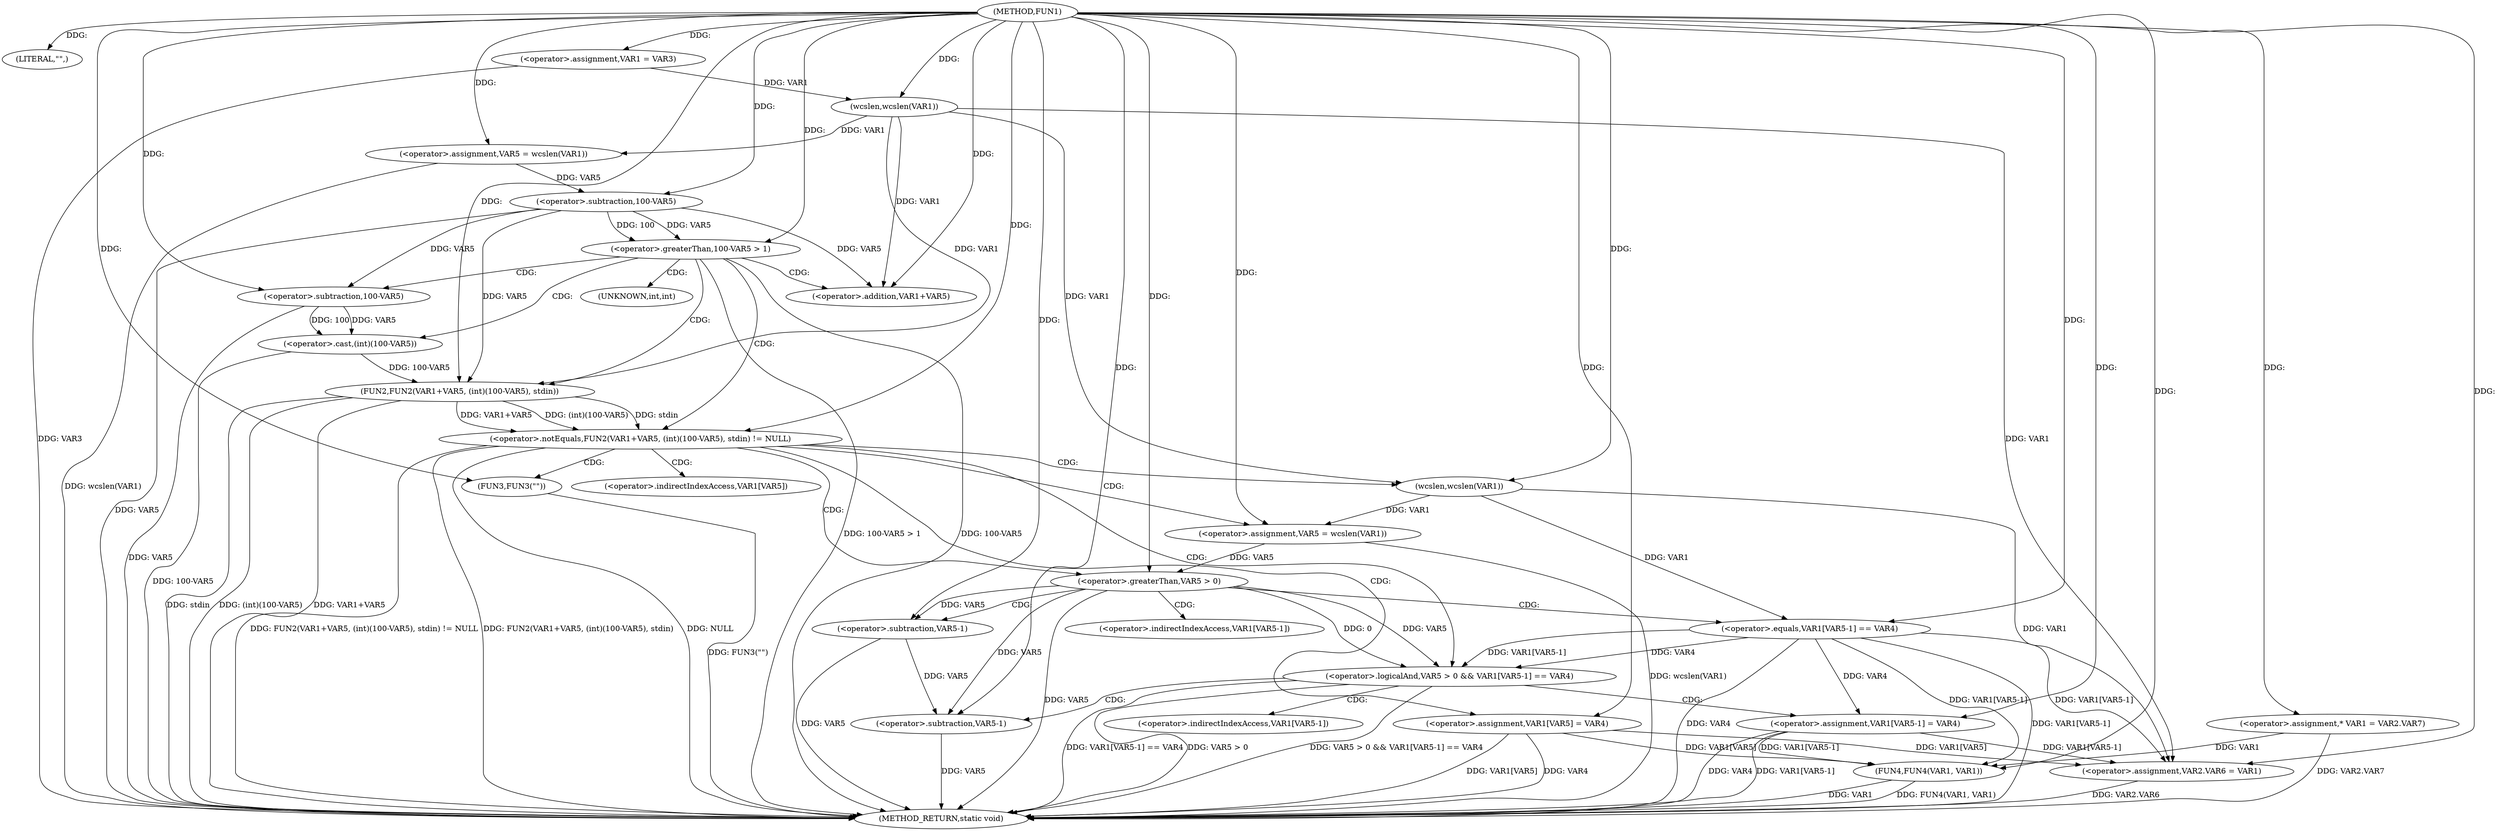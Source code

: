 digraph FUN1 {  
"1000100" [label = "(METHOD,FUN1)" ]
"1000183" [label = "(METHOD_RETURN,static void)" ]
"1000104" [label = "(LITERAL,\"\",)" ]
"1000105" [label = "(<operator>.assignment,VAR1 = VAR3)" ]
"1000110" [label = "(<operator>.assignment,VAR5 = wcslen(VAR1))" ]
"1000112" [label = "(wcslen,wcslen(VAR1))" ]
"1000115" [label = "(<operator>.greaterThan,100-VAR5 > 1)" ]
"1000116" [label = "(<operator>.subtraction,100-VAR5)" ]
"1000122" [label = "(<operator>.notEquals,FUN2(VAR1+VAR5, (int)(100-VAR5), stdin) != NULL)" ]
"1000123" [label = "(FUN2,FUN2(VAR1+VAR5, (int)(100-VAR5), stdin))" ]
"1000124" [label = "(<operator>.addition,VAR1+VAR5)" ]
"1000127" [label = "(<operator>.cast,(int)(100-VAR5))" ]
"1000129" [label = "(<operator>.subtraction,100-VAR5)" ]
"1000135" [label = "(<operator>.assignment,VAR5 = wcslen(VAR1))" ]
"1000137" [label = "(wcslen,wcslen(VAR1))" ]
"1000140" [label = "(<operator>.logicalAnd,VAR5 > 0 && VAR1[VAR5-1] == VAR4)" ]
"1000141" [label = "(<operator>.greaterThan,VAR5 > 0)" ]
"1000144" [label = "(<operator>.equals,VAR1[VAR5-1] == VAR4)" ]
"1000147" [label = "(<operator>.subtraction,VAR5-1)" ]
"1000152" [label = "(<operator>.assignment,VAR1[VAR5-1] = VAR4)" ]
"1000155" [label = "(<operator>.subtraction,VAR5-1)" ]
"1000161" [label = "(FUN3,FUN3(\"\"))" ]
"1000163" [label = "(<operator>.assignment,VAR1[VAR5] = VAR4)" ]
"1000168" [label = "(<operator>.assignment,VAR2.VAR6 = VAR1)" ]
"1000175" [label = "(<operator>.assignment,* VAR1 = VAR2.VAR7)" ]
"1000180" [label = "(FUN4,FUN4(VAR1, VAR1))" ]
"1000128" [label = "(UNKNOWN,int,int)" ]
"1000145" [label = "(<operator>.indirectIndexAccess,VAR1[VAR5-1])" ]
"1000153" [label = "(<operator>.indirectIndexAccess,VAR1[VAR5-1])" ]
"1000164" [label = "(<operator>.indirectIndexAccess,VAR1[VAR5])" ]
  "1000180" -> "1000183"  [ label = "DDG: VAR1"] 
  "1000141" -> "1000183"  [ label = "DDG: VAR5"] 
  "1000105" -> "1000183"  [ label = "DDG: VAR3"] 
  "1000168" -> "1000183"  [ label = "DDG: VAR2.VAR6"] 
  "1000147" -> "1000183"  [ label = "DDG: VAR5"] 
  "1000116" -> "1000183"  [ label = "DDG: VAR5"] 
  "1000155" -> "1000183"  [ label = "DDG: VAR5"] 
  "1000163" -> "1000183"  [ label = "DDG: VAR1[VAR5]"] 
  "1000122" -> "1000183"  [ label = "DDG: FUN2(VAR1+VAR5, (int)(100-VAR5), stdin)"] 
  "1000123" -> "1000183"  [ label = "DDG: stdin"] 
  "1000140" -> "1000183"  [ label = "DDG: VAR5 > 0"] 
  "1000140" -> "1000183"  [ label = "DDG: VAR5 > 0 && VAR1[VAR5-1] == VAR4"] 
  "1000127" -> "1000183"  [ label = "DDG: 100-VAR5"] 
  "1000152" -> "1000183"  [ label = "DDG: VAR4"] 
  "1000140" -> "1000183"  [ label = "DDG: VAR1[VAR5-1] == VAR4"] 
  "1000163" -> "1000183"  [ label = "DDG: VAR4"] 
  "1000115" -> "1000183"  [ label = "DDG: 100-VAR5 > 1"] 
  "1000180" -> "1000183"  [ label = "DDG: FUN4(VAR1, VAR1)"] 
  "1000123" -> "1000183"  [ label = "DDG: (int)(100-VAR5)"] 
  "1000152" -> "1000183"  [ label = "DDG: VAR1[VAR5-1]"] 
  "1000122" -> "1000183"  [ label = "DDG: NULL"] 
  "1000110" -> "1000183"  [ label = "DDG: wcslen(VAR1)"] 
  "1000122" -> "1000183"  [ label = "DDG: FUN2(VAR1+VAR5, (int)(100-VAR5), stdin) != NULL"] 
  "1000144" -> "1000183"  [ label = "DDG: VAR1[VAR5-1]"] 
  "1000175" -> "1000183"  [ label = "DDG: VAR2.VAR7"] 
  "1000144" -> "1000183"  [ label = "DDG: VAR4"] 
  "1000161" -> "1000183"  [ label = "DDG: FUN3(\"\")"] 
  "1000115" -> "1000183"  [ label = "DDG: 100-VAR5"] 
  "1000135" -> "1000183"  [ label = "DDG: wcslen(VAR1)"] 
  "1000129" -> "1000183"  [ label = "DDG: VAR5"] 
  "1000123" -> "1000183"  [ label = "DDG: VAR1+VAR5"] 
  "1000100" -> "1000104"  [ label = "DDG: "] 
  "1000100" -> "1000105"  [ label = "DDG: "] 
  "1000112" -> "1000110"  [ label = "DDG: VAR1"] 
  "1000100" -> "1000110"  [ label = "DDG: "] 
  "1000105" -> "1000112"  [ label = "DDG: VAR1"] 
  "1000100" -> "1000112"  [ label = "DDG: "] 
  "1000116" -> "1000115"  [ label = "DDG: 100"] 
  "1000116" -> "1000115"  [ label = "DDG: VAR5"] 
  "1000100" -> "1000116"  [ label = "DDG: "] 
  "1000110" -> "1000116"  [ label = "DDG: VAR5"] 
  "1000100" -> "1000115"  [ label = "DDG: "] 
  "1000123" -> "1000122"  [ label = "DDG: VAR1+VAR5"] 
  "1000123" -> "1000122"  [ label = "DDG: (int)(100-VAR5)"] 
  "1000123" -> "1000122"  [ label = "DDG: stdin"] 
  "1000112" -> "1000123"  [ label = "DDG: VAR1"] 
  "1000100" -> "1000123"  [ label = "DDG: "] 
  "1000116" -> "1000123"  [ label = "DDG: VAR5"] 
  "1000112" -> "1000124"  [ label = "DDG: VAR1"] 
  "1000100" -> "1000124"  [ label = "DDG: "] 
  "1000116" -> "1000124"  [ label = "DDG: VAR5"] 
  "1000127" -> "1000123"  [ label = "DDG: 100-VAR5"] 
  "1000129" -> "1000127"  [ label = "DDG: 100"] 
  "1000129" -> "1000127"  [ label = "DDG: VAR5"] 
  "1000100" -> "1000129"  [ label = "DDG: "] 
  "1000116" -> "1000129"  [ label = "DDG: VAR5"] 
  "1000100" -> "1000122"  [ label = "DDG: "] 
  "1000137" -> "1000135"  [ label = "DDG: VAR1"] 
  "1000100" -> "1000135"  [ label = "DDG: "] 
  "1000100" -> "1000137"  [ label = "DDG: "] 
  "1000112" -> "1000137"  [ label = "DDG: VAR1"] 
  "1000141" -> "1000140"  [ label = "DDG: VAR5"] 
  "1000141" -> "1000140"  [ label = "DDG: 0"] 
  "1000135" -> "1000141"  [ label = "DDG: VAR5"] 
  "1000100" -> "1000141"  [ label = "DDG: "] 
  "1000144" -> "1000140"  [ label = "DDG: VAR1[VAR5-1]"] 
  "1000144" -> "1000140"  [ label = "DDG: VAR4"] 
  "1000137" -> "1000144"  [ label = "DDG: VAR1"] 
  "1000141" -> "1000147"  [ label = "DDG: VAR5"] 
  "1000100" -> "1000147"  [ label = "DDG: "] 
  "1000100" -> "1000144"  [ label = "DDG: "] 
  "1000144" -> "1000152"  [ label = "DDG: VAR4"] 
  "1000100" -> "1000152"  [ label = "DDG: "] 
  "1000141" -> "1000155"  [ label = "DDG: VAR5"] 
  "1000147" -> "1000155"  [ label = "DDG: VAR5"] 
  "1000100" -> "1000155"  [ label = "DDG: "] 
  "1000100" -> "1000161"  [ label = "DDG: "] 
  "1000100" -> "1000163"  [ label = "DDG: "] 
  "1000163" -> "1000168"  [ label = "DDG: VAR1[VAR5]"] 
  "1000152" -> "1000168"  [ label = "DDG: VAR1[VAR5-1]"] 
  "1000112" -> "1000168"  [ label = "DDG: VAR1"] 
  "1000144" -> "1000168"  [ label = "DDG: VAR1[VAR5-1]"] 
  "1000137" -> "1000168"  [ label = "DDG: VAR1"] 
  "1000100" -> "1000168"  [ label = "DDG: "] 
  "1000100" -> "1000175"  [ label = "DDG: "] 
  "1000163" -> "1000180"  [ label = "DDG: VAR1[VAR5]"] 
  "1000175" -> "1000180"  [ label = "DDG: VAR1"] 
  "1000152" -> "1000180"  [ label = "DDG: VAR1[VAR5-1]"] 
  "1000144" -> "1000180"  [ label = "DDG: VAR1[VAR5-1]"] 
  "1000100" -> "1000180"  [ label = "DDG: "] 
  "1000115" -> "1000127"  [ label = "CDG: "] 
  "1000115" -> "1000128"  [ label = "CDG: "] 
  "1000115" -> "1000129"  [ label = "CDG: "] 
  "1000115" -> "1000123"  [ label = "CDG: "] 
  "1000115" -> "1000124"  [ label = "CDG: "] 
  "1000115" -> "1000122"  [ label = "CDG: "] 
  "1000122" -> "1000163"  [ label = "CDG: "] 
  "1000122" -> "1000164"  [ label = "CDG: "] 
  "1000122" -> "1000137"  [ label = "CDG: "] 
  "1000122" -> "1000141"  [ label = "CDG: "] 
  "1000122" -> "1000161"  [ label = "CDG: "] 
  "1000122" -> "1000135"  [ label = "CDG: "] 
  "1000122" -> "1000140"  [ label = "CDG: "] 
  "1000140" -> "1000153"  [ label = "CDG: "] 
  "1000140" -> "1000155"  [ label = "CDG: "] 
  "1000140" -> "1000152"  [ label = "CDG: "] 
  "1000141" -> "1000147"  [ label = "CDG: "] 
  "1000141" -> "1000145"  [ label = "CDG: "] 
  "1000141" -> "1000144"  [ label = "CDG: "] 
}
